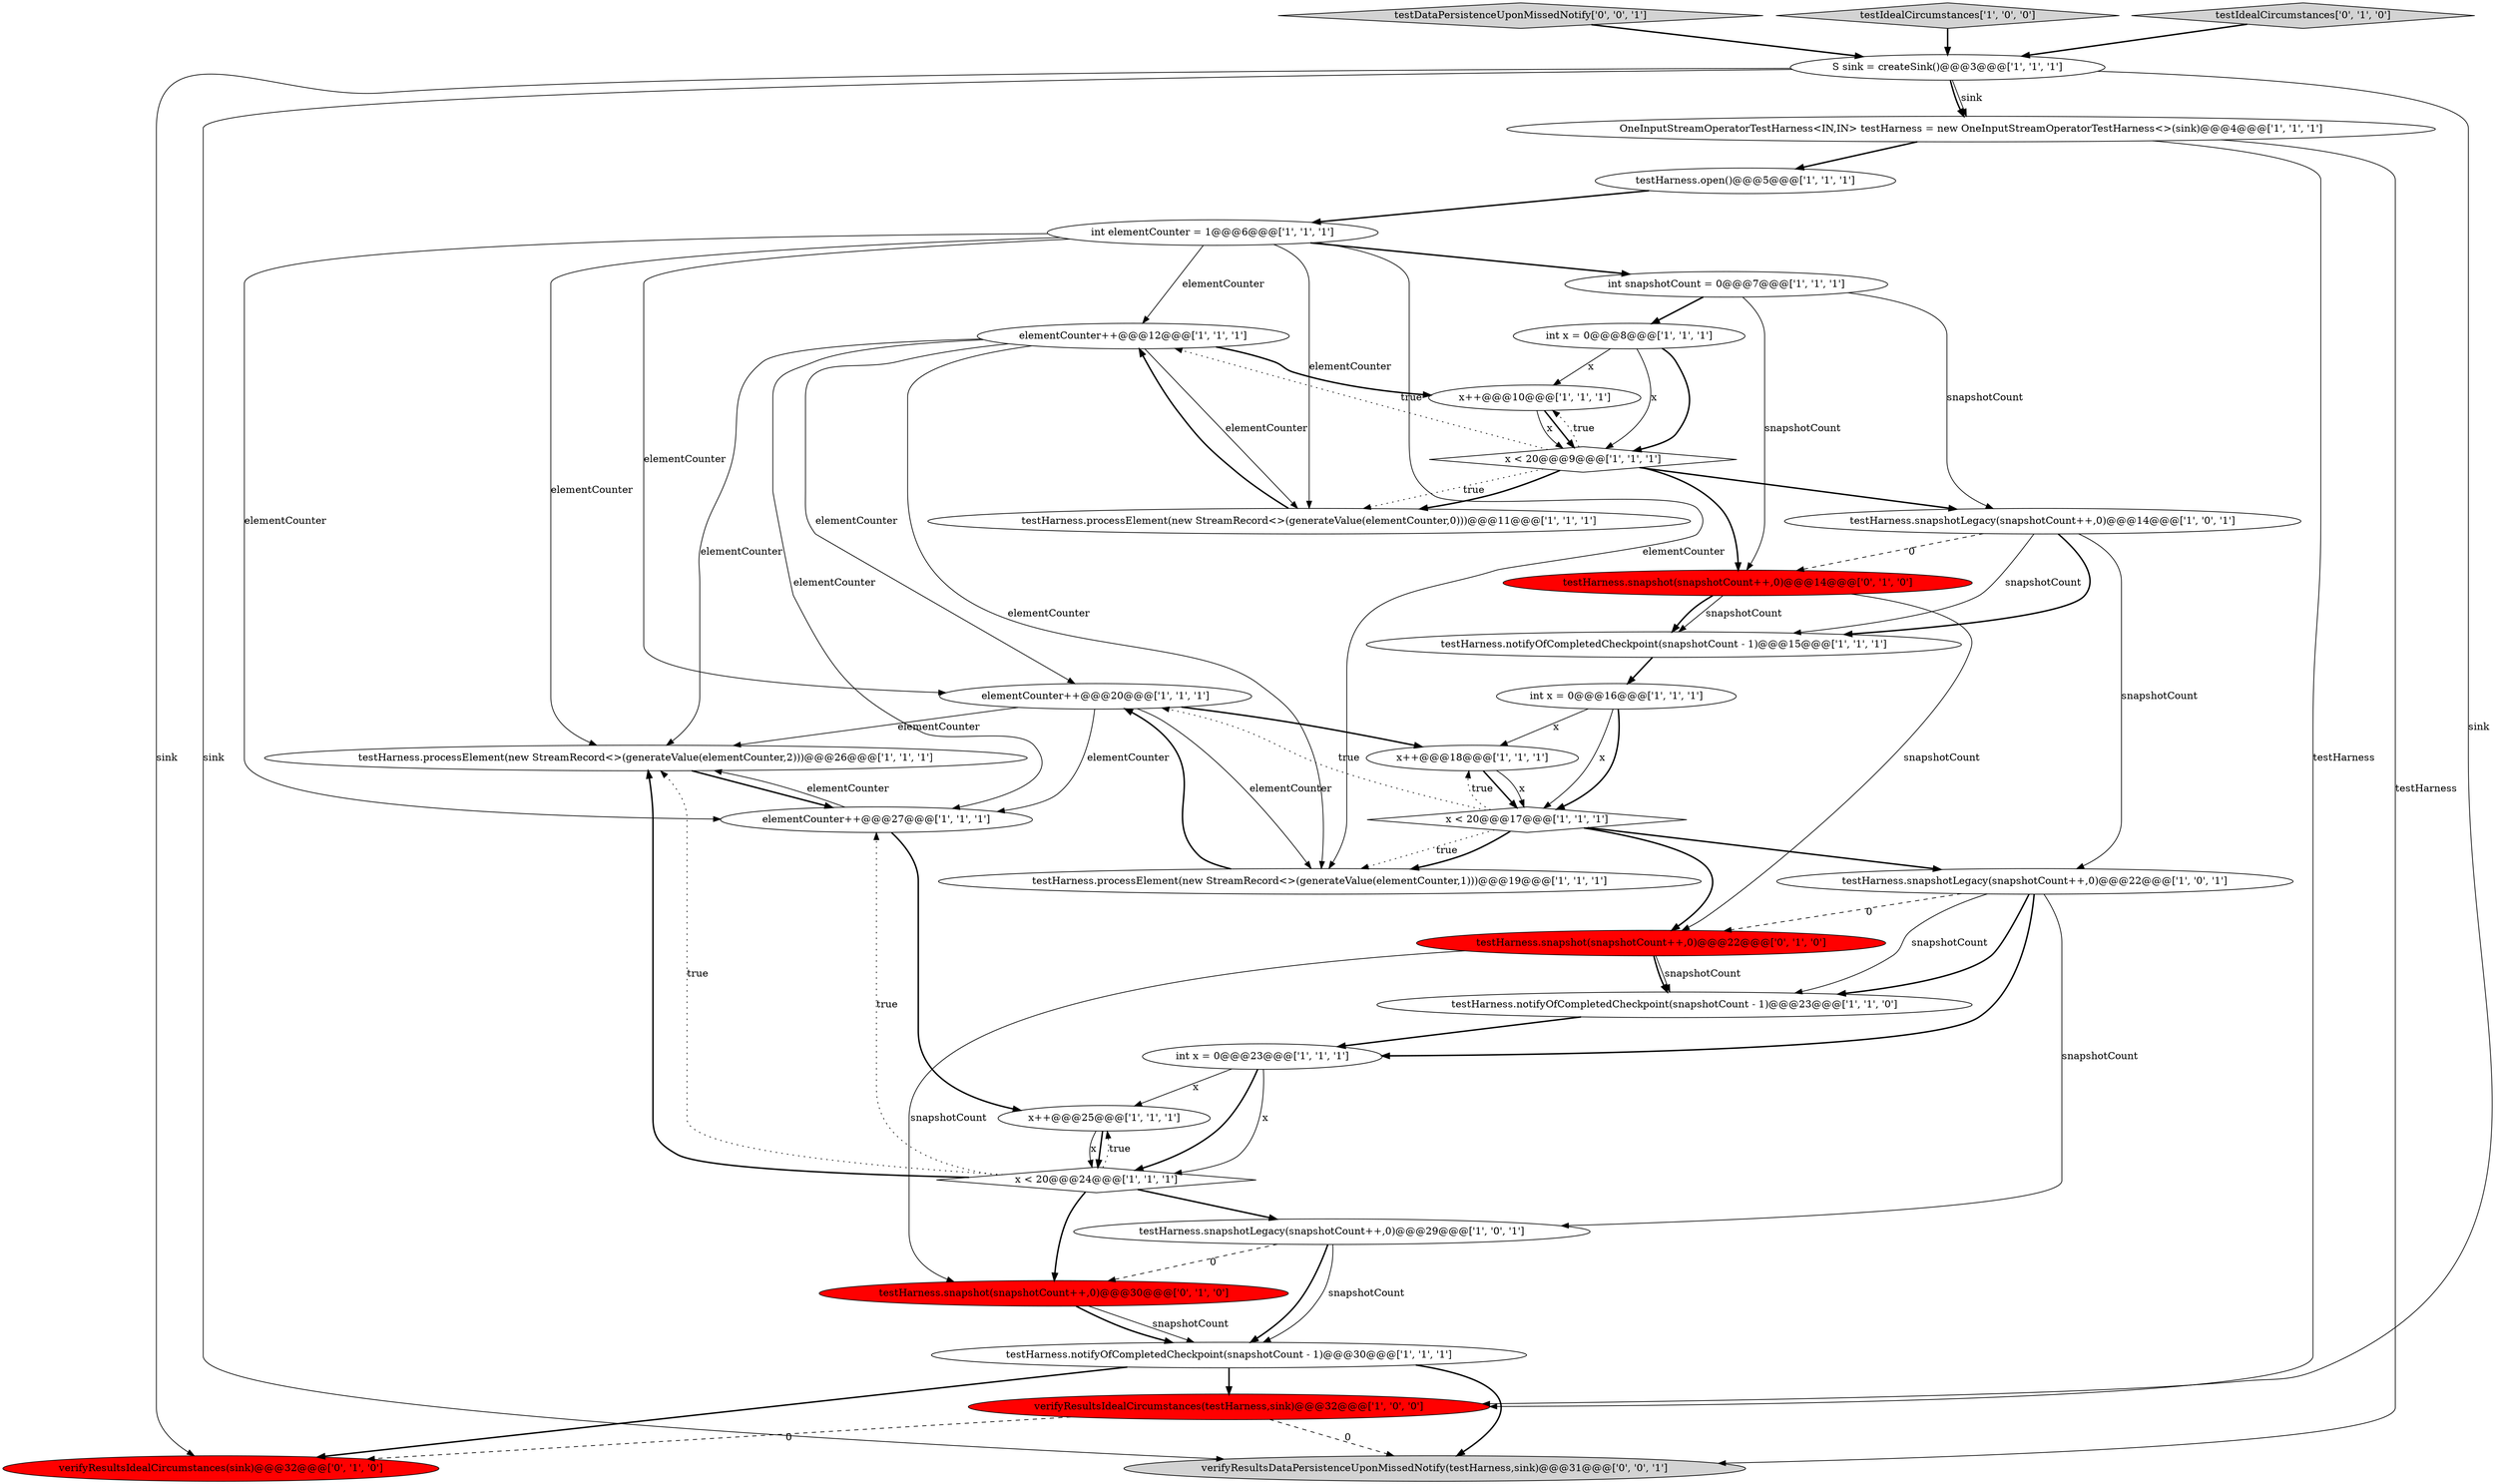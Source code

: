 digraph {
8 [style = filled, label = "S sink = createSink()@@@3@@@['1', '1', '1']", fillcolor = white, shape = ellipse image = "AAA0AAABBB1BBB"];
15 [style = filled, label = "verifyResultsIdealCircumstances(testHarness,sink)@@@32@@@['1', '0', '0']", fillcolor = red, shape = ellipse image = "AAA1AAABBB1BBB"];
29 [style = filled, label = "verifyResultsIdealCircumstances(sink)@@@32@@@['0', '1', '0']", fillcolor = red, shape = ellipse image = "AAA1AAABBB2BBB"];
18 [style = filled, label = "testHarness.notifyOfCompletedCheckpoint(snapshotCount - 1)@@@23@@@['1', '1', '0']", fillcolor = white, shape = ellipse image = "AAA0AAABBB1BBB"];
12 [style = filled, label = "int elementCounter = 1@@@6@@@['1', '1', '1']", fillcolor = white, shape = ellipse image = "AAA0AAABBB1BBB"];
4 [style = filled, label = "x < 20@@@24@@@['1', '1', '1']", fillcolor = white, shape = diamond image = "AAA0AAABBB1BBB"];
33 [style = filled, label = "testDataPersistenceUponMissedNotify['0', '0', '1']", fillcolor = lightgray, shape = diamond image = "AAA0AAABBB3BBB"];
27 [style = filled, label = "elementCounter++@@@12@@@['1', '1', '1']", fillcolor = white, shape = ellipse image = "AAA0AAABBB1BBB"];
9 [style = filled, label = "testHarness.open()@@@5@@@['1', '1', '1']", fillcolor = white, shape = ellipse image = "AAA0AAABBB1BBB"];
14 [style = filled, label = "testHarness.notifyOfCompletedCheckpoint(snapshotCount - 1)@@@30@@@['1', '1', '1']", fillcolor = white, shape = ellipse image = "AAA0AAABBB1BBB"];
16 [style = filled, label = "elementCounter++@@@20@@@['1', '1', '1']", fillcolor = white, shape = ellipse image = "AAA0AAABBB1BBB"];
7 [style = filled, label = "x < 20@@@17@@@['1', '1', '1']", fillcolor = white, shape = diamond image = "AAA0AAABBB1BBB"];
31 [style = filled, label = "testHarness.snapshot(snapshotCount++,0)@@@22@@@['0', '1', '0']", fillcolor = red, shape = ellipse image = "AAA1AAABBB2BBB"];
17 [style = filled, label = "x < 20@@@9@@@['1', '1', '1']", fillcolor = white, shape = diamond image = "AAA0AAABBB1BBB"];
1 [style = filled, label = "testHarness.processElement(new StreamRecord<>(generateValue(elementCounter,1)))@@@19@@@['1', '1', '1']", fillcolor = white, shape = ellipse image = "AAA0AAABBB1BBB"];
30 [style = filled, label = "testHarness.snapshot(snapshotCount++,0)@@@30@@@['0', '1', '0']", fillcolor = red, shape = ellipse image = "AAA1AAABBB2BBB"];
13 [style = filled, label = "testIdealCircumstances['1', '0', '0']", fillcolor = lightgray, shape = diamond image = "AAA0AAABBB1BBB"];
0 [style = filled, label = "int x = 0@@@23@@@['1', '1', '1']", fillcolor = white, shape = ellipse image = "AAA0AAABBB1BBB"];
22 [style = filled, label = "testHarness.snapshotLegacy(snapshotCount++,0)@@@14@@@['1', '0', '1']", fillcolor = white, shape = ellipse image = "AAA0AAABBB1BBB"];
28 [style = filled, label = "testHarness.snapshot(snapshotCount++,0)@@@14@@@['0', '1', '0']", fillcolor = red, shape = ellipse image = "AAA1AAABBB2BBB"];
2 [style = filled, label = "testHarness.snapshotLegacy(snapshotCount++,0)@@@29@@@['1', '0', '1']", fillcolor = white, shape = ellipse image = "AAA0AAABBB1BBB"];
6 [style = filled, label = "testHarness.processElement(new StreamRecord<>(generateValue(elementCounter,0)))@@@11@@@['1', '1', '1']", fillcolor = white, shape = ellipse image = "AAA0AAABBB1BBB"];
23 [style = filled, label = "x++@@@10@@@['1', '1', '1']", fillcolor = white, shape = ellipse image = "AAA0AAABBB1BBB"];
25 [style = filled, label = "testHarness.processElement(new StreamRecord<>(generateValue(elementCounter,2)))@@@26@@@['1', '1', '1']", fillcolor = white, shape = ellipse image = "AAA0AAABBB1BBB"];
26 [style = filled, label = "OneInputStreamOperatorTestHarness<IN,IN> testHarness = new OneInputStreamOperatorTestHarness<>(sink)@@@4@@@['1', '1', '1']", fillcolor = white, shape = ellipse image = "AAA0AAABBB1BBB"];
20 [style = filled, label = "x++@@@18@@@['1', '1', '1']", fillcolor = white, shape = ellipse image = "AAA0AAABBB1BBB"];
11 [style = filled, label = "x++@@@25@@@['1', '1', '1']", fillcolor = white, shape = ellipse image = "AAA0AAABBB1BBB"];
10 [style = filled, label = "elementCounter++@@@27@@@['1', '1', '1']", fillcolor = white, shape = ellipse image = "AAA0AAABBB1BBB"];
5 [style = filled, label = "int snapshotCount = 0@@@7@@@['1', '1', '1']", fillcolor = white, shape = ellipse image = "AAA0AAABBB1BBB"];
3 [style = filled, label = "int x = 0@@@8@@@['1', '1', '1']", fillcolor = white, shape = ellipse image = "AAA0AAABBB1BBB"];
21 [style = filled, label = "testHarness.snapshotLegacy(snapshotCount++,0)@@@22@@@['1', '0', '1']", fillcolor = white, shape = ellipse image = "AAA0AAABBB1BBB"];
34 [style = filled, label = "verifyResultsDataPersistenceUponMissedNotify(testHarness,sink)@@@31@@@['0', '0', '1']", fillcolor = lightgray, shape = ellipse image = "AAA0AAABBB3BBB"];
32 [style = filled, label = "testIdealCircumstances['0', '1', '0']", fillcolor = lightgray, shape = diamond image = "AAA0AAABBB2BBB"];
19 [style = filled, label = "int x = 0@@@16@@@['1', '1', '1']", fillcolor = white, shape = ellipse image = "AAA0AAABBB1BBB"];
24 [style = filled, label = "testHarness.notifyOfCompletedCheckpoint(snapshotCount - 1)@@@15@@@['1', '1', '1']", fillcolor = white, shape = ellipse image = "AAA0AAABBB1BBB"];
5->3 [style = bold, label=""];
12->5 [style = bold, label=""];
4->25 [style = bold, label=""];
17->6 [style = dotted, label="true"];
22->21 [style = solid, label="snapshotCount"];
30->14 [style = solid, label="snapshotCount"];
26->9 [style = bold, label=""];
7->31 [style = bold, label=""];
20->7 [style = solid, label="x"];
21->18 [style = bold, label=""];
21->2 [style = solid, label="snapshotCount"];
26->15 [style = solid, label="testHarness"];
2->14 [style = bold, label=""];
7->16 [style = dotted, label="true"];
12->16 [style = solid, label="elementCounter"];
30->14 [style = bold, label=""];
23->17 [style = bold, label=""];
25->10 [style = bold, label=""];
12->25 [style = solid, label="elementCounter"];
27->6 [style = solid, label="elementCounter"];
31->18 [style = solid, label="snapshotCount"];
7->1 [style = dotted, label="true"];
18->0 [style = bold, label=""];
17->27 [style = dotted, label="true"];
10->11 [style = bold, label=""];
12->27 [style = solid, label="elementCounter"];
8->26 [style = solid, label="sink"];
15->34 [style = dashed, label="0"];
7->1 [style = bold, label=""];
24->19 [style = bold, label=""];
21->0 [style = bold, label=""];
22->24 [style = solid, label="snapshotCount"];
15->29 [style = dashed, label="0"];
4->2 [style = bold, label=""];
2->30 [style = dashed, label="0"];
28->24 [style = solid, label="snapshotCount"];
17->23 [style = dotted, label="true"];
19->7 [style = solid, label="x"];
31->30 [style = solid, label="snapshotCount"];
10->25 [style = solid, label="elementCounter"];
28->31 [style = solid, label="snapshotCount"];
22->28 [style = dashed, label="0"];
1->16 [style = bold, label=""];
5->22 [style = solid, label="snapshotCount"];
12->1 [style = solid, label="elementCounter"];
28->24 [style = bold, label=""];
5->28 [style = solid, label="snapshotCount"];
14->15 [style = bold, label=""];
12->6 [style = solid, label="elementCounter"];
19->20 [style = solid, label="x"];
20->7 [style = bold, label=""];
16->20 [style = bold, label=""];
33->8 [style = bold, label=""];
8->15 [style = solid, label="sink"];
16->25 [style = solid, label="elementCounter"];
27->25 [style = solid, label="elementCounter"];
27->1 [style = solid, label="elementCounter"];
17->6 [style = bold, label=""];
4->10 [style = dotted, label="true"];
11->4 [style = bold, label=""];
4->11 [style = dotted, label="true"];
8->29 [style = solid, label="sink"];
21->31 [style = dashed, label="0"];
3->23 [style = solid, label="x"];
6->27 [style = bold, label=""];
0->4 [style = solid, label="x"];
32->8 [style = bold, label=""];
16->1 [style = solid, label="elementCounter"];
14->29 [style = bold, label=""];
8->34 [style = solid, label="sink"];
3->17 [style = bold, label=""];
9->12 [style = bold, label=""];
27->16 [style = solid, label="elementCounter"];
27->10 [style = solid, label="elementCounter"];
0->11 [style = solid, label="x"];
3->17 [style = solid, label="x"];
31->18 [style = bold, label=""];
14->34 [style = bold, label=""];
4->25 [style = dotted, label="true"];
17->22 [style = bold, label=""];
2->14 [style = solid, label="snapshotCount"];
7->20 [style = dotted, label="true"];
21->18 [style = solid, label="snapshotCount"];
17->28 [style = bold, label=""];
16->10 [style = solid, label="elementCounter"];
4->30 [style = bold, label=""];
0->4 [style = bold, label=""];
23->17 [style = solid, label="x"];
11->4 [style = solid, label="x"];
7->21 [style = bold, label=""];
12->10 [style = solid, label="elementCounter"];
27->23 [style = bold, label=""];
22->24 [style = bold, label=""];
13->8 [style = bold, label=""];
19->7 [style = bold, label=""];
26->34 [style = solid, label="testHarness"];
8->26 [style = bold, label=""];
}
